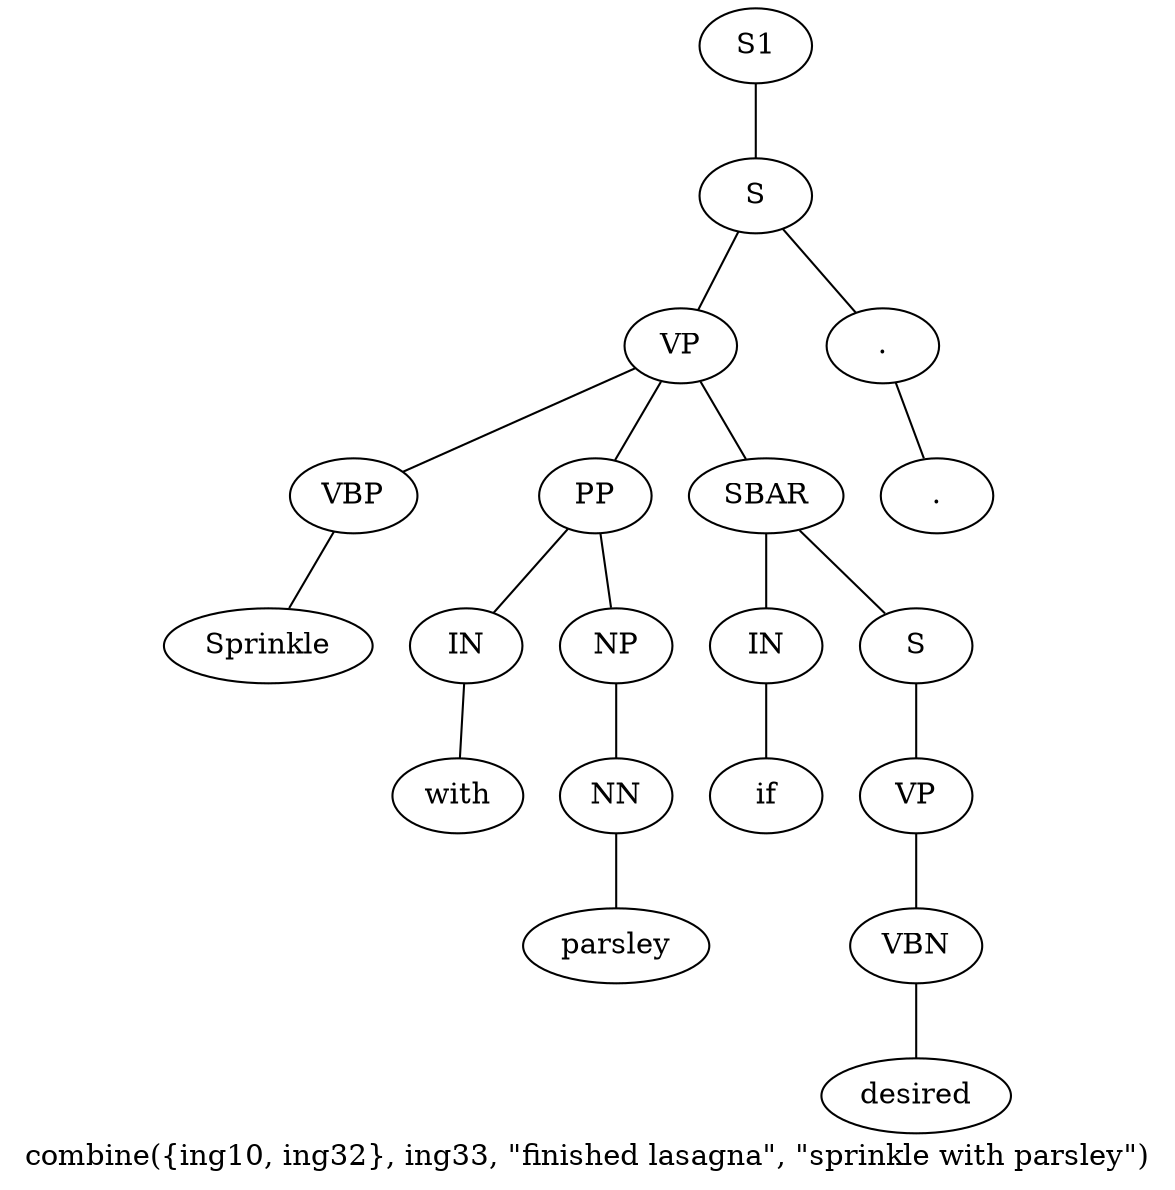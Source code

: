 graph SyntaxGraph {
	label = "combine({ing10, ing32}, ing33, \"finished lasagna\", \"sprinkle with parsley\")";
	Node0 [label="S1"];
	Node1 [label="S"];
	Node2 [label="VP"];
	Node3 [label="VBP"];
	Node4 [label="Sprinkle"];
	Node5 [label="PP"];
	Node6 [label="IN"];
	Node7 [label="with"];
	Node8 [label="NP"];
	Node9 [label="NN"];
	Node10 [label="parsley"];
	Node11 [label="SBAR"];
	Node12 [label="IN"];
	Node13 [label="if"];
	Node14 [label="S"];
	Node15 [label="VP"];
	Node16 [label="VBN"];
	Node17 [label="desired"];
	Node18 [label="."];
	Node19 [label="."];

	Node0 -- Node1;
	Node1 -- Node2;
	Node1 -- Node18;
	Node2 -- Node3;
	Node2 -- Node5;
	Node2 -- Node11;
	Node3 -- Node4;
	Node5 -- Node6;
	Node5 -- Node8;
	Node6 -- Node7;
	Node8 -- Node9;
	Node9 -- Node10;
	Node11 -- Node12;
	Node11 -- Node14;
	Node12 -- Node13;
	Node14 -- Node15;
	Node15 -- Node16;
	Node16 -- Node17;
	Node18 -- Node19;
}
